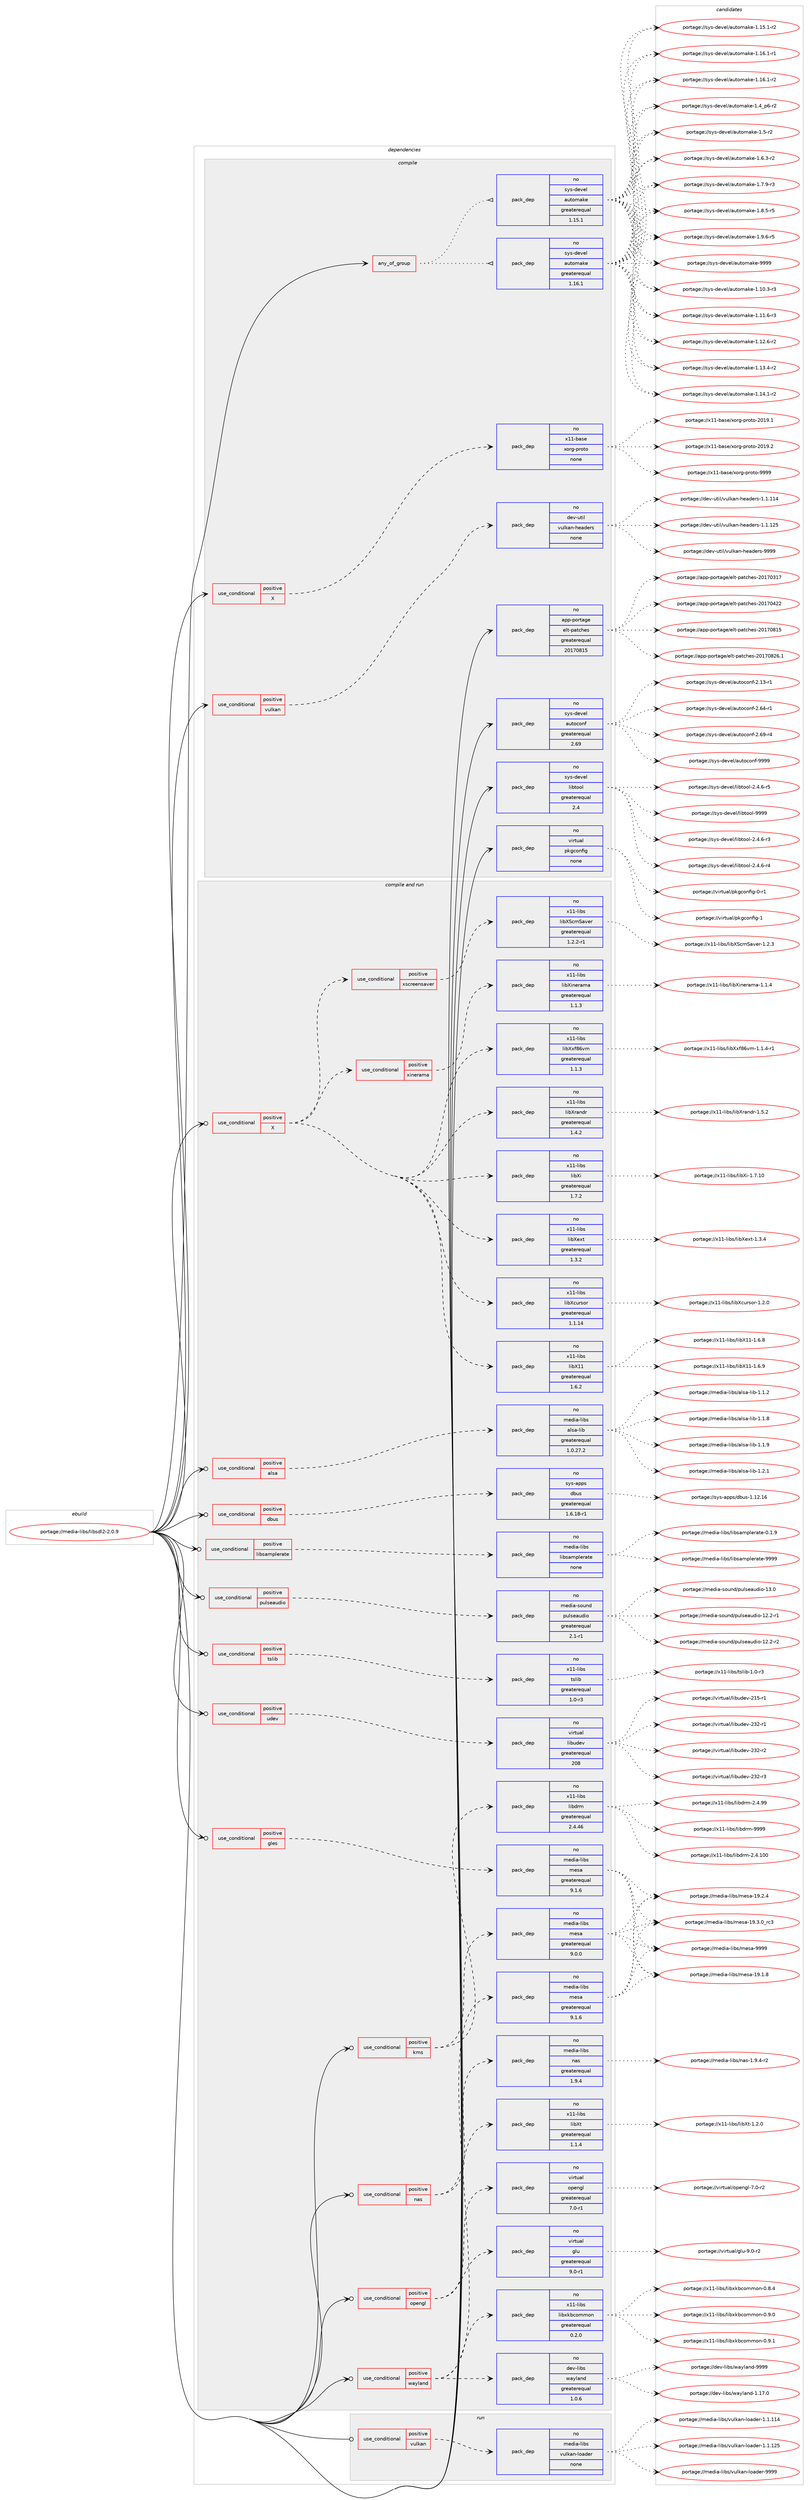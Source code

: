 digraph prolog {

# *************
# Graph options
# *************

newrank=true;
concentrate=true;
compound=true;
graph [rankdir=LR,fontname=Helvetica,fontsize=10,ranksep=1.5];#, ranksep=2.5, nodesep=0.2];
edge  [arrowhead=vee];
node  [fontname=Helvetica,fontsize=10];

# **********
# The ebuild
# **********

subgraph cluster_leftcol {
color=gray;
rank=same;
label=<<i>ebuild</i>>;
id [label="portage://media-libs/libsdl2-2.0.9", color=red, width=4, href="../media-libs/libsdl2-2.0.9.svg"];
}

# ****************
# The dependencies
# ****************

subgraph cluster_midcol {
color=gray;
label=<<i>dependencies</i>>;
subgraph cluster_compile {
fillcolor="#eeeeee";
style=filled;
label=<<i>compile</i>>;
subgraph any5125 {
dependency321985 [label=<<TABLE BORDER="0" CELLBORDER="1" CELLSPACING="0" CELLPADDING="4"><TR><TD CELLPADDING="10">any_of_group</TD></TR></TABLE>>, shape=none, color=red];subgraph pack236343 {
dependency321986 [label=<<TABLE BORDER="0" CELLBORDER="1" CELLSPACING="0" CELLPADDING="4" WIDTH="220"><TR><TD ROWSPAN="6" CELLPADDING="30">pack_dep</TD></TR><TR><TD WIDTH="110">no</TD></TR><TR><TD>sys-devel</TD></TR><TR><TD>automake</TD></TR><TR><TD>greaterequal</TD></TR><TR><TD>1.16.1</TD></TR></TABLE>>, shape=none, color=blue];
}
dependency321985:e -> dependency321986:w [weight=20,style="dotted",arrowhead="oinv"];
subgraph pack236344 {
dependency321987 [label=<<TABLE BORDER="0" CELLBORDER="1" CELLSPACING="0" CELLPADDING="4" WIDTH="220"><TR><TD ROWSPAN="6" CELLPADDING="30">pack_dep</TD></TR><TR><TD WIDTH="110">no</TD></TR><TR><TD>sys-devel</TD></TR><TR><TD>automake</TD></TR><TR><TD>greaterequal</TD></TR><TR><TD>1.15.1</TD></TR></TABLE>>, shape=none, color=blue];
}
dependency321985:e -> dependency321987:w [weight=20,style="dotted",arrowhead="oinv"];
}
id:e -> dependency321985:w [weight=20,style="solid",arrowhead="vee"];
subgraph cond80384 {
dependency321988 [label=<<TABLE BORDER="0" CELLBORDER="1" CELLSPACING="0" CELLPADDING="4"><TR><TD ROWSPAN="3" CELLPADDING="10">use_conditional</TD></TR><TR><TD>positive</TD></TR><TR><TD>X</TD></TR></TABLE>>, shape=none, color=red];
subgraph pack236345 {
dependency321989 [label=<<TABLE BORDER="0" CELLBORDER="1" CELLSPACING="0" CELLPADDING="4" WIDTH="220"><TR><TD ROWSPAN="6" CELLPADDING="30">pack_dep</TD></TR><TR><TD WIDTH="110">no</TD></TR><TR><TD>x11-base</TD></TR><TR><TD>xorg-proto</TD></TR><TR><TD>none</TD></TR><TR><TD></TD></TR></TABLE>>, shape=none, color=blue];
}
dependency321988:e -> dependency321989:w [weight=20,style="dashed",arrowhead="vee"];
}
id:e -> dependency321988:w [weight=20,style="solid",arrowhead="vee"];
subgraph cond80385 {
dependency321990 [label=<<TABLE BORDER="0" CELLBORDER="1" CELLSPACING="0" CELLPADDING="4"><TR><TD ROWSPAN="3" CELLPADDING="10">use_conditional</TD></TR><TR><TD>positive</TD></TR><TR><TD>vulkan</TD></TR></TABLE>>, shape=none, color=red];
subgraph pack236346 {
dependency321991 [label=<<TABLE BORDER="0" CELLBORDER="1" CELLSPACING="0" CELLPADDING="4" WIDTH="220"><TR><TD ROWSPAN="6" CELLPADDING="30">pack_dep</TD></TR><TR><TD WIDTH="110">no</TD></TR><TR><TD>dev-util</TD></TR><TR><TD>vulkan-headers</TD></TR><TR><TD>none</TD></TR><TR><TD></TD></TR></TABLE>>, shape=none, color=blue];
}
dependency321990:e -> dependency321991:w [weight=20,style="dashed",arrowhead="vee"];
}
id:e -> dependency321990:w [weight=20,style="solid",arrowhead="vee"];
subgraph pack236347 {
dependency321992 [label=<<TABLE BORDER="0" CELLBORDER="1" CELLSPACING="0" CELLPADDING="4" WIDTH="220"><TR><TD ROWSPAN="6" CELLPADDING="30">pack_dep</TD></TR><TR><TD WIDTH="110">no</TD></TR><TR><TD>app-portage</TD></TR><TR><TD>elt-patches</TD></TR><TR><TD>greaterequal</TD></TR><TR><TD>20170815</TD></TR></TABLE>>, shape=none, color=blue];
}
id:e -> dependency321992:w [weight=20,style="solid",arrowhead="vee"];
subgraph pack236348 {
dependency321993 [label=<<TABLE BORDER="0" CELLBORDER="1" CELLSPACING="0" CELLPADDING="4" WIDTH="220"><TR><TD ROWSPAN="6" CELLPADDING="30">pack_dep</TD></TR><TR><TD WIDTH="110">no</TD></TR><TR><TD>sys-devel</TD></TR><TR><TD>autoconf</TD></TR><TR><TD>greaterequal</TD></TR><TR><TD>2.69</TD></TR></TABLE>>, shape=none, color=blue];
}
id:e -> dependency321993:w [weight=20,style="solid",arrowhead="vee"];
subgraph pack236349 {
dependency321994 [label=<<TABLE BORDER="0" CELLBORDER="1" CELLSPACING="0" CELLPADDING="4" WIDTH="220"><TR><TD ROWSPAN="6" CELLPADDING="30">pack_dep</TD></TR><TR><TD WIDTH="110">no</TD></TR><TR><TD>sys-devel</TD></TR><TR><TD>libtool</TD></TR><TR><TD>greaterequal</TD></TR><TR><TD>2.4</TD></TR></TABLE>>, shape=none, color=blue];
}
id:e -> dependency321994:w [weight=20,style="solid",arrowhead="vee"];
subgraph pack236350 {
dependency321995 [label=<<TABLE BORDER="0" CELLBORDER="1" CELLSPACING="0" CELLPADDING="4" WIDTH="220"><TR><TD ROWSPAN="6" CELLPADDING="30">pack_dep</TD></TR><TR><TD WIDTH="110">no</TD></TR><TR><TD>virtual</TD></TR><TR><TD>pkgconfig</TD></TR><TR><TD>none</TD></TR><TR><TD></TD></TR></TABLE>>, shape=none, color=blue];
}
id:e -> dependency321995:w [weight=20,style="solid",arrowhead="vee"];
}
subgraph cluster_compileandrun {
fillcolor="#eeeeee";
style=filled;
label=<<i>compile and run</i>>;
subgraph cond80386 {
dependency321996 [label=<<TABLE BORDER="0" CELLBORDER="1" CELLSPACING="0" CELLPADDING="4"><TR><TD ROWSPAN="3" CELLPADDING="10">use_conditional</TD></TR><TR><TD>positive</TD></TR><TR><TD>X</TD></TR></TABLE>>, shape=none, color=red];
subgraph pack236351 {
dependency321997 [label=<<TABLE BORDER="0" CELLBORDER="1" CELLSPACING="0" CELLPADDING="4" WIDTH="220"><TR><TD ROWSPAN="6" CELLPADDING="30">pack_dep</TD></TR><TR><TD WIDTH="110">no</TD></TR><TR><TD>x11-libs</TD></TR><TR><TD>libX11</TD></TR><TR><TD>greaterequal</TD></TR><TR><TD>1.6.2</TD></TR></TABLE>>, shape=none, color=blue];
}
dependency321996:e -> dependency321997:w [weight=20,style="dashed",arrowhead="vee"];
subgraph pack236352 {
dependency321998 [label=<<TABLE BORDER="0" CELLBORDER="1" CELLSPACING="0" CELLPADDING="4" WIDTH="220"><TR><TD ROWSPAN="6" CELLPADDING="30">pack_dep</TD></TR><TR><TD WIDTH="110">no</TD></TR><TR><TD>x11-libs</TD></TR><TR><TD>libXcursor</TD></TR><TR><TD>greaterequal</TD></TR><TR><TD>1.1.14</TD></TR></TABLE>>, shape=none, color=blue];
}
dependency321996:e -> dependency321998:w [weight=20,style="dashed",arrowhead="vee"];
subgraph pack236353 {
dependency321999 [label=<<TABLE BORDER="0" CELLBORDER="1" CELLSPACING="0" CELLPADDING="4" WIDTH="220"><TR><TD ROWSPAN="6" CELLPADDING="30">pack_dep</TD></TR><TR><TD WIDTH="110">no</TD></TR><TR><TD>x11-libs</TD></TR><TR><TD>libXext</TD></TR><TR><TD>greaterequal</TD></TR><TR><TD>1.3.2</TD></TR></TABLE>>, shape=none, color=blue];
}
dependency321996:e -> dependency321999:w [weight=20,style="dashed",arrowhead="vee"];
subgraph pack236354 {
dependency322000 [label=<<TABLE BORDER="0" CELLBORDER="1" CELLSPACING="0" CELLPADDING="4" WIDTH="220"><TR><TD ROWSPAN="6" CELLPADDING="30">pack_dep</TD></TR><TR><TD WIDTH="110">no</TD></TR><TR><TD>x11-libs</TD></TR><TR><TD>libXi</TD></TR><TR><TD>greaterequal</TD></TR><TR><TD>1.7.2</TD></TR></TABLE>>, shape=none, color=blue];
}
dependency321996:e -> dependency322000:w [weight=20,style="dashed",arrowhead="vee"];
subgraph pack236355 {
dependency322001 [label=<<TABLE BORDER="0" CELLBORDER="1" CELLSPACING="0" CELLPADDING="4" WIDTH="220"><TR><TD ROWSPAN="6" CELLPADDING="30">pack_dep</TD></TR><TR><TD WIDTH="110">no</TD></TR><TR><TD>x11-libs</TD></TR><TR><TD>libXrandr</TD></TR><TR><TD>greaterequal</TD></TR><TR><TD>1.4.2</TD></TR></TABLE>>, shape=none, color=blue];
}
dependency321996:e -> dependency322001:w [weight=20,style="dashed",arrowhead="vee"];
subgraph pack236356 {
dependency322002 [label=<<TABLE BORDER="0" CELLBORDER="1" CELLSPACING="0" CELLPADDING="4" WIDTH="220"><TR><TD ROWSPAN="6" CELLPADDING="30">pack_dep</TD></TR><TR><TD WIDTH="110">no</TD></TR><TR><TD>x11-libs</TD></TR><TR><TD>libXxf86vm</TD></TR><TR><TD>greaterequal</TD></TR><TR><TD>1.1.3</TD></TR></TABLE>>, shape=none, color=blue];
}
dependency321996:e -> dependency322002:w [weight=20,style="dashed",arrowhead="vee"];
subgraph cond80387 {
dependency322003 [label=<<TABLE BORDER="0" CELLBORDER="1" CELLSPACING="0" CELLPADDING="4"><TR><TD ROWSPAN="3" CELLPADDING="10">use_conditional</TD></TR><TR><TD>positive</TD></TR><TR><TD>xinerama</TD></TR></TABLE>>, shape=none, color=red];
subgraph pack236357 {
dependency322004 [label=<<TABLE BORDER="0" CELLBORDER="1" CELLSPACING="0" CELLPADDING="4" WIDTH="220"><TR><TD ROWSPAN="6" CELLPADDING="30">pack_dep</TD></TR><TR><TD WIDTH="110">no</TD></TR><TR><TD>x11-libs</TD></TR><TR><TD>libXinerama</TD></TR><TR><TD>greaterequal</TD></TR><TR><TD>1.1.3</TD></TR></TABLE>>, shape=none, color=blue];
}
dependency322003:e -> dependency322004:w [weight=20,style="dashed",arrowhead="vee"];
}
dependency321996:e -> dependency322003:w [weight=20,style="dashed",arrowhead="vee"];
subgraph cond80388 {
dependency322005 [label=<<TABLE BORDER="0" CELLBORDER="1" CELLSPACING="0" CELLPADDING="4"><TR><TD ROWSPAN="3" CELLPADDING="10">use_conditional</TD></TR><TR><TD>positive</TD></TR><TR><TD>xscreensaver</TD></TR></TABLE>>, shape=none, color=red];
subgraph pack236358 {
dependency322006 [label=<<TABLE BORDER="0" CELLBORDER="1" CELLSPACING="0" CELLPADDING="4" WIDTH="220"><TR><TD ROWSPAN="6" CELLPADDING="30">pack_dep</TD></TR><TR><TD WIDTH="110">no</TD></TR><TR><TD>x11-libs</TD></TR><TR><TD>libXScrnSaver</TD></TR><TR><TD>greaterequal</TD></TR><TR><TD>1.2.2-r1</TD></TR></TABLE>>, shape=none, color=blue];
}
dependency322005:e -> dependency322006:w [weight=20,style="dashed",arrowhead="vee"];
}
dependency321996:e -> dependency322005:w [weight=20,style="dashed",arrowhead="vee"];
}
id:e -> dependency321996:w [weight=20,style="solid",arrowhead="odotvee"];
subgraph cond80389 {
dependency322007 [label=<<TABLE BORDER="0" CELLBORDER="1" CELLSPACING="0" CELLPADDING="4"><TR><TD ROWSPAN="3" CELLPADDING="10">use_conditional</TD></TR><TR><TD>positive</TD></TR><TR><TD>alsa</TD></TR></TABLE>>, shape=none, color=red];
subgraph pack236359 {
dependency322008 [label=<<TABLE BORDER="0" CELLBORDER="1" CELLSPACING="0" CELLPADDING="4" WIDTH="220"><TR><TD ROWSPAN="6" CELLPADDING="30">pack_dep</TD></TR><TR><TD WIDTH="110">no</TD></TR><TR><TD>media-libs</TD></TR><TR><TD>alsa-lib</TD></TR><TR><TD>greaterequal</TD></TR><TR><TD>1.0.27.2</TD></TR></TABLE>>, shape=none, color=blue];
}
dependency322007:e -> dependency322008:w [weight=20,style="dashed",arrowhead="vee"];
}
id:e -> dependency322007:w [weight=20,style="solid",arrowhead="odotvee"];
subgraph cond80390 {
dependency322009 [label=<<TABLE BORDER="0" CELLBORDER="1" CELLSPACING="0" CELLPADDING="4"><TR><TD ROWSPAN="3" CELLPADDING="10">use_conditional</TD></TR><TR><TD>positive</TD></TR><TR><TD>dbus</TD></TR></TABLE>>, shape=none, color=red];
subgraph pack236360 {
dependency322010 [label=<<TABLE BORDER="0" CELLBORDER="1" CELLSPACING="0" CELLPADDING="4" WIDTH="220"><TR><TD ROWSPAN="6" CELLPADDING="30">pack_dep</TD></TR><TR><TD WIDTH="110">no</TD></TR><TR><TD>sys-apps</TD></TR><TR><TD>dbus</TD></TR><TR><TD>greaterequal</TD></TR><TR><TD>1.6.18-r1</TD></TR></TABLE>>, shape=none, color=blue];
}
dependency322009:e -> dependency322010:w [weight=20,style="dashed",arrowhead="vee"];
}
id:e -> dependency322009:w [weight=20,style="solid",arrowhead="odotvee"];
subgraph cond80391 {
dependency322011 [label=<<TABLE BORDER="0" CELLBORDER="1" CELLSPACING="0" CELLPADDING="4"><TR><TD ROWSPAN="3" CELLPADDING="10">use_conditional</TD></TR><TR><TD>positive</TD></TR><TR><TD>gles</TD></TR></TABLE>>, shape=none, color=red];
subgraph pack236361 {
dependency322012 [label=<<TABLE BORDER="0" CELLBORDER="1" CELLSPACING="0" CELLPADDING="4" WIDTH="220"><TR><TD ROWSPAN="6" CELLPADDING="30">pack_dep</TD></TR><TR><TD WIDTH="110">no</TD></TR><TR><TD>media-libs</TD></TR><TR><TD>mesa</TD></TR><TR><TD>greaterequal</TD></TR><TR><TD>9.1.6</TD></TR></TABLE>>, shape=none, color=blue];
}
dependency322011:e -> dependency322012:w [weight=20,style="dashed",arrowhead="vee"];
}
id:e -> dependency322011:w [weight=20,style="solid",arrowhead="odotvee"];
subgraph cond80392 {
dependency322013 [label=<<TABLE BORDER="0" CELLBORDER="1" CELLSPACING="0" CELLPADDING="4"><TR><TD ROWSPAN="3" CELLPADDING="10">use_conditional</TD></TR><TR><TD>positive</TD></TR><TR><TD>kms</TD></TR></TABLE>>, shape=none, color=red];
subgraph pack236362 {
dependency322014 [label=<<TABLE BORDER="0" CELLBORDER="1" CELLSPACING="0" CELLPADDING="4" WIDTH="220"><TR><TD ROWSPAN="6" CELLPADDING="30">pack_dep</TD></TR><TR><TD WIDTH="110">no</TD></TR><TR><TD>x11-libs</TD></TR><TR><TD>libdrm</TD></TR><TR><TD>greaterequal</TD></TR><TR><TD>2.4.46</TD></TR></TABLE>>, shape=none, color=blue];
}
dependency322013:e -> dependency322014:w [weight=20,style="dashed",arrowhead="vee"];
subgraph pack236363 {
dependency322015 [label=<<TABLE BORDER="0" CELLBORDER="1" CELLSPACING="0" CELLPADDING="4" WIDTH="220"><TR><TD ROWSPAN="6" CELLPADDING="30">pack_dep</TD></TR><TR><TD WIDTH="110">no</TD></TR><TR><TD>media-libs</TD></TR><TR><TD>mesa</TD></TR><TR><TD>greaterequal</TD></TR><TR><TD>9.0.0</TD></TR></TABLE>>, shape=none, color=blue];
}
dependency322013:e -> dependency322015:w [weight=20,style="dashed",arrowhead="vee"];
}
id:e -> dependency322013:w [weight=20,style="solid",arrowhead="odotvee"];
subgraph cond80393 {
dependency322016 [label=<<TABLE BORDER="0" CELLBORDER="1" CELLSPACING="0" CELLPADDING="4"><TR><TD ROWSPAN="3" CELLPADDING="10">use_conditional</TD></TR><TR><TD>positive</TD></TR><TR><TD>libsamplerate</TD></TR></TABLE>>, shape=none, color=red];
subgraph pack236364 {
dependency322017 [label=<<TABLE BORDER="0" CELLBORDER="1" CELLSPACING="0" CELLPADDING="4" WIDTH="220"><TR><TD ROWSPAN="6" CELLPADDING="30">pack_dep</TD></TR><TR><TD WIDTH="110">no</TD></TR><TR><TD>media-libs</TD></TR><TR><TD>libsamplerate</TD></TR><TR><TD>none</TD></TR><TR><TD></TD></TR></TABLE>>, shape=none, color=blue];
}
dependency322016:e -> dependency322017:w [weight=20,style="dashed",arrowhead="vee"];
}
id:e -> dependency322016:w [weight=20,style="solid",arrowhead="odotvee"];
subgraph cond80394 {
dependency322018 [label=<<TABLE BORDER="0" CELLBORDER="1" CELLSPACING="0" CELLPADDING="4"><TR><TD ROWSPAN="3" CELLPADDING="10">use_conditional</TD></TR><TR><TD>positive</TD></TR><TR><TD>nas</TD></TR></TABLE>>, shape=none, color=red];
subgraph pack236365 {
dependency322019 [label=<<TABLE BORDER="0" CELLBORDER="1" CELLSPACING="0" CELLPADDING="4" WIDTH="220"><TR><TD ROWSPAN="6" CELLPADDING="30">pack_dep</TD></TR><TR><TD WIDTH="110">no</TD></TR><TR><TD>media-libs</TD></TR><TR><TD>nas</TD></TR><TR><TD>greaterequal</TD></TR><TR><TD>1.9.4</TD></TR></TABLE>>, shape=none, color=blue];
}
dependency322018:e -> dependency322019:w [weight=20,style="dashed",arrowhead="vee"];
subgraph pack236366 {
dependency322020 [label=<<TABLE BORDER="0" CELLBORDER="1" CELLSPACING="0" CELLPADDING="4" WIDTH="220"><TR><TD ROWSPAN="6" CELLPADDING="30">pack_dep</TD></TR><TR><TD WIDTH="110">no</TD></TR><TR><TD>x11-libs</TD></TR><TR><TD>libXt</TD></TR><TR><TD>greaterequal</TD></TR><TR><TD>1.1.4</TD></TR></TABLE>>, shape=none, color=blue];
}
dependency322018:e -> dependency322020:w [weight=20,style="dashed",arrowhead="vee"];
}
id:e -> dependency322018:w [weight=20,style="solid",arrowhead="odotvee"];
subgraph cond80395 {
dependency322021 [label=<<TABLE BORDER="0" CELLBORDER="1" CELLSPACING="0" CELLPADDING="4"><TR><TD ROWSPAN="3" CELLPADDING="10">use_conditional</TD></TR><TR><TD>positive</TD></TR><TR><TD>opengl</TD></TR></TABLE>>, shape=none, color=red];
subgraph pack236367 {
dependency322022 [label=<<TABLE BORDER="0" CELLBORDER="1" CELLSPACING="0" CELLPADDING="4" WIDTH="220"><TR><TD ROWSPAN="6" CELLPADDING="30">pack_dep</TD></TR><TR><TD WIDTH="110">no</TD></TR><TR><TD>virtual</TD></TR><TR><TD>opengl</TD></TR><TR><TD>greaterequal</TD></TR><TR><TD>7.0-r1</TD></TR></TABLE>>, shape=none, color=blue];
}
dependency322021:e -> dependency322022:w [weight=20,style="dashed",arrowhead="vee"];
subgraph pack236368 {
dependency322023 [label=<<TABLE BORDER="0" CELLBORDER="1" CELLSPACING="0" CELLPADDING="4" WIDTH="220"><TR><TD ROWSPAN="6" CELLPADDING="30">pack_dep</TD></TR><TR><TD WIDTH="110">no</TD></TR><TR><TD>virtual</TD></TR><TR><TD>glu</TD></TR><TR><TD>greaterequal</TD></TR><TR><TD>9.0-r1</TD></TR></TABLE>>, shape=none, color=blue];
}
dependency322021:e -> dependency322023:w [weight=20,style="dashed",arrowhead="vee"];
}
id:e -> dependency322021:w [weight=20,style="solid",arrowhead="odotvee"];
subgraph cond80396 {
dependency322024 [label=<<TABLE BORDER="0" CELLBORDER="1" CELLSPACING="0" CELLPADDING="4"><TR><TD ROWSPAN="3" CELLPADDING="10">use_conditional</TD></TR><TR><TD>positive</TD></TR><TR><TD>pulseaudio</TD></TR></TABLE>>, shape=none, color=red];
subgraph pack236369 {
dependency322025 [label=<<TABLE BORDER="0" CELLBORDER="1" CELLSPACING="0" CELLPADDING="4" WIDTH="220"><TR><TD ROWSPAN="6" CELLPADDING="30">pack_dep</TD></TR><TR><TD WIDTH="110">no</TD></TR><TR><TD>media-sound</TD></TR><TR><TD>pulseaudio</TD></TR><TR><TD>greaterequal</TD></TR><TR><TD>2.1-r1</TD></TR></TABLE>>, shape=none, color=blue];
}
dependency322024:e -> dependency322025:w [weight=20,style="dashed",arrowhead="vee"];
}
id:e -> dependency322024:w [weight=20,style="solid",arrowhead="odotvee"];
subgraph cond80397 {
dependency322026 [label=<<TABLE BORDER="0" CELLBORDER="1" CELLSPACING="0" CELLPADDING="4"><TR><TD ROWSPAN="3" CELLPADDING="10">use_conditional</TD></TR><TR><TD>positive</TD></TR><TR><TD>tslib</TD></TR></TABLE>>, shape=none, color=red];
subgraph pack236370 {
dependency322027 [label=<<TABLE BORDER="0" CELLBORDER="1" CELLSPACING="0" CELLPADDING="4" WIDTH="220"><TR><TD ROWSPAN="6" CELLPADDING="30">pack_dep</TD></TR><TR><TD WIDTH="110">no</TD></TR><TR><TD>x11-libs</TD></TR><TR><TD>tslib</TD></TR><TR><TD>greaterequal</TD></TR><TR><TD>1.0-r3</TD></TR></TABLE>>, shape=none, color=blue];
}
dependency322026:e -> dependency322027:w [weight=20,style="dashed",arrowhead="vee"];
}
id:e -> dependency322026:w [weight=20,style="solid",arrowhead="odotvee"];
subgraph cond80398 {
dependency322028 [label=<<TABLE BORDER="0" CELLBORDER="1" CELLSPACING="0" CELLPADDING="4"><TR><TD ROWSPAN="3" CELLPADDING="10">use_conditional</TD></TR><TR><TD>positive</TD></TR><TR><TD>udev</TD></TR></TABLE>>, shape=none, color=red];
subgraph pack236371 {
dependency322029 [label=<<TABLE BORDER="0" CELLBORDER="1" CELLSPACING="0" CELLPADDING="4" WIDTH="220"><TR><TD ROWSPAN="6" CELLPADDING="30">pack_dep</TD></TR><TR><TD WIDTH="110">no</TD></TR><TR><TD>virtual</TD></TR><TR><TD>libudev</TD></TR><TR><TD>greaterequal</TD></TR><TR><TD>208</TD></TR></TABLE>>, shape=none, color=blue];
}
dependency322028:e -> dependency322029:w [weight=20,style="dashed",arrowhead="vee"];
}
id:e -> dependency322028:w [weight=20,style="solid",arrowhead="odotvee"];
subgraph cond80399 {
dependency322030 [label=<<TABLE BORDER="0" CELLBORDER="1" CELLSPACING="0" CELLPADDING="4"><TR><TD ROWSPAN="3" CELLPADDING="10">use_conditional</TD></TR><TR><TD>positive</TD></TR><TR><TD>wayland</TD></TR></TABLE>>, shape=none, color=red];
subgraph pack236372 {
dependency322031 [label=<<TABLE BORDER="0" CELLBORDER="1" CELLSPACING="0" CELLPADDING="4" WIDTH="220"><TR><TD ROWSPAN="6" CELLPADDING="30">pack_dep</TD></TR><TR><TD WIDTH="110">no</TD></TR><TR><TD>dev-libs</TD></TR><TR><TD>wayland</TD></TR><TR><TD>greaterequal</TD></TR><TR><TD>1.0.6</TD></TR></TABLE>>, shape=none, color=blue];
}
dependency322030:e -> dependency322031:w [weight=20,style="dashed",arrowhead="vee"];
subgraph pack236373 {
dependency322032 [label=<<TABLE BORDER="0" CELLBORDER="1" CELLSPACING="0" CELLPADDING="4" WIDTH="220"><TR><TD ROWSPAN="6" CELLPADDING="30">pack_dep</TD></TR><TR><TD WIDTH="110">no</TD></TR><TR><TD>media-libs</TD></TR><TR><TD>mesa</TD></TR><TR><TD>greaterequal</TD></TR><TR><TD>9.1.6</TD></TR></TABLE>>, shape=none, color=blue];
}
dependency322030:e -> dependency322032:w [weight=20,style="dashed",arrowhead="vee"];
subgraph pack236374 {
dependency322033 [label=<<TABLE BORDER="0" CELLBORDER="1" CELLSPACING="0" CELLPADDING="4" WIDTH="220"><TR><TD ROWSPAN="6" CELLPADDING="30">pack_dep</TD></TR><TR><TD WIDTH="110">no</TD></TR><TR><TD>x11-libs</TD></TR><TR><TD>libxkbcommon</TD></TR><TR><TD>greaterequal</TD></TR><TR><TD>0.2.0</TD></TR></TABLE>>, shape=none, color=blue];
}
dependency322030:e -> dependency322033:w [weight=20,style="dashed",arrowhead="vee"];
}
id:e -> dependency322030:w [weight=20,style="solid",arrowhead="odotvee"];
}
subgraph cluster_run {
fillcolor="#eeeeee";
style=filled;
label=<<i>run</i>>;
subgraph cond80400 {
dependency322034 [label=<<TABLE BORDER="0" CELLBORDER="1" CELLSPACING="0" CELLPADDING="4"><TR><TD ROWSPAN="3" CELLPADDING="10">use_conditional</TD></TR><TR><TD>positive</TD></TR><TR><TD>vulkan</TD></TR></TABLE>>, shape=none, color=red];
subgraph pack236375 {
dependency322035 [label=<<TABLE BORDER="0" CELLBORDER="1" CELLSPACING="0" CELLPADDING="4" WIDTH="220"><TR><TD ROWSPAN="6" CELLPADDING="30">pack_dep</TD></TR><TR><TD WIDTH="110">no</TD></TR><TR><TD>media-libs</TD></TR><TR><TD>vulkan-loader</TD></TR><TR><TD>none</TD></TR><TR><TD></TD></TR></TABLE>>, shape=none, color=blue];
}
dependency322034:e -> dependency322035:w [weight=20,style="dashed",arrowhead="vee"];
}
id:e -> dependency322034:w [weight=20,style="solid",arrowhead="odot"];
}
}

# **************
# The candidates
# **************

subgraph cluster_choices {
rank=same;
color=gray;
label=<<i>candidates</i>>;

subgraph choice236343 {
color=black;
nodesep=1;
choiceportage11512111545100101118101108479711711611110997107101454946494846514511451 [label="portage://sys-devel/automake-1.10.3-r3", color=red, width=4,href="../sys-devel/automake-1.10.3-r3.svg"];
choiceportage11512111545100101118101108479711711611110997107101454946494946544511451 [label="portage://sys-devel/automake-1.11.6-r3", color=red, width=4,href="../sys-devel/automake-1.11.6-r3.svg"];
choiceportage11512111545100101118101108479711711611110997107101454946495046544511450 [label="portage://sys-devel/automake-1.12.6-r2", color=red, width=4,href="../sys-devel/automake-1.12.6-r2.svg"];
choiceportage11512111545100101118101108479711711611110997107101454946495146524511450 [label="portage://sys-devel/automake-1.13.4-r2", color=red, width=4,href="../sys-devel/automake-1.13.4-r2.svg"];
choiceportage11512111545100101118101108479711711611110997107101454946495246494511450 [label="portage://sys-devel/automake-1.14.1-r2", color=red, width=4,href="../sys-devel/automake-1.14.1-r2.svg"];
choiceportage11512111545100101118101108479711711611110997107101454946495346494511450 [label="portage://sys-devel/automake-1.15.1-r2", color=red, width=4,href="../sys-devel/automake-1.15.1-r2.svg"];
choiceportage11512111545100101118101108479711711611110997107101454946495446494511449 [label="portage://sys-devel/automake-1.16.1-r1", color=red, width=4,href="../sys-devel/automake-1.16.1-r1.svg"];
choiceportage11512111545100101118101108479711711611110997107101454946495446494511450 [label="portage://sys-devel/automake-1.16.1-r2", color=red, width=4,href="../sys-devel/automake-1.16.1-r2.svg"];
choiceportage115121115451001011181011084797117116111109971071014549465295112544511450 [label="portage://sys-devel/automake-1.4_p6-r2", color=red, width=4,href="../sys-devel/automake-1.4_p6-r2.svg"];
choiceportage11512111545100101118101108479711711611110997107101454946534511450 [label="portage://sys-devel/automake-1.5-r2", color=red, width=4,href="../sys-devel/automake-1.5-r2.svg"];
choiceportage115121115451001011181011084797117116111109971071014549465446514511450 [label="portage://sys-devel/automake-1.6.3-r2", color=red, width=4,href="../sys-devel/automake-1.6.3-r2.svg"];
choiceportage115121115451001011181011084797117116111109971071014549465546574511451 [label="portage://sys-devel/automake-1.7.9-r3", color=red, width=4,href="../sys-devel/automake-1.7.9-r3.svg"];
choiceportage115121115451001011181011084797117116111109971071014549465646534511453 [label="portage://sys-devel/automake-1.8.5-r5", color=red, width=4,href="../sys-devel/automake-1.8.5-r5.svg"];
choiceportage115121115451001011181011084797117116111109971071014549465746544511453 [label="portage://sys-devel/automake-1.9.6-r5", color=red, width=4,href="../sys-devel/automake-1.9.6-r5.svg"];
choiceportage115121115451001011181011084797117116111109971071014557575757 [label="portage://sys-devel/automake-9999", color=red, width=4,href="../sys-devel/automake-9999.svg"];
dependency321986:e -> choiceportage11512111545100101118101108479711711611110997107101454946494846514511451:w [style=dotted,weight="100"];
dependency321986:e -> choiceportage11512111545100101118101108479711711611110997107101454946494946544511451:w [style=dotted,weight="100"];
dependency321986:e -> choiceportage11512111545100101118101108479711711611110997107101454946495046544511450:w [style=dotted,weight="100"];
dependency321986:e -> choiceportage11512111545100101118101108479711711611110997107101454946495146524511450:w [style=dotted,weight="100"];
dependency321986:e -> choiceportage11512111545100101118101108479711711611110997107101454946495246494511450:w [style=dotted,weight="100"];
dependency321986:e -> choiceportage11512111545100101118101108479711711611110997107101454946495346494511450:w [style=dotted,weight="100"];
dependency321986:e -> choiceportage11512111545100101118101108479711711611110997107101454946495446494511449:w [style=dotted,weight="100"];
dependency321986:e -> choiceportage11512111545100101118101108479711711611110997107101454946495446494511450:w [style=dotted,weight="100"];
dependency321986:e -> choiceportage115121115451001011181011084797117116111109971071014549465295112544511450:w [style=dotted,weight="100"];
dependency321986:e -> choiceportage11512111545100101118101108479711711611110997107101454946534511450:w [style=dotted,weight="100"];
dependency321986:e -> choiceportage115121115451001011181011084797117116111109971071014549465446514511450:w [style=dotted,weight="100"];
dependency321986:e -> choiceportage115121115451001011181011084797117116111109971071014549465546574511451:w [style=dotted,weight="100"];
dependency321986:e -> choiceportage115121115451001011181011084797117116111109971071014549465646534511453:w [style=dotted,weight="100"];
dependency321986:e -> choiceportage115121115451001011181011084797117116111109971071014549465746544511453:w [style=dotted,weight="100"];
dependency321986:e -> choiceportage115121115451001011181011084797117116111109971071014557575757:w [style=dotted,weight="100"];
}
subgraph choice236344 {
color=black;
nodesep=1;
choiceportage11512111545100101118101108479711711611110997107101454946494846514511451 [label="portage://sys-devel/automake-1.10.3-r3", color=red, width=4,href="../sys-devel/automake-1.10.3-r3.svg"];
choiceportage11512111545100101118101108479711711611110997107101454946494946544511451 [label="portage://sys-devel/automake-1.11.6-r3", color=red, width=4,href="../sys-devel/automake-1.11.6-r3.svg"];
choiceportage11512111545100101118101108479711711611110997107101454946495046544511450 [label="portage://sys-devel/automake-1.12.6-r2", color=red, width=4,href="../sys-devel/automake-1.12.6-r2.svg"];
choiceportage11512111545100101118101108479711711611110997107101454946495146524511450 [label="portage://sys-devel/automake-1.13.4-r2", color=red, width=4,href="../sys-devel/automake-1.13.4-r2.svg"];
choiceportage11512111545100101118101108479711711611110997107101454946495246494511450 [label="portage://sys-devel/automake-1.14.1-r2", color=red, width=4,href="../sys-devel/automake-1.14.1-r2.svg"];
choiceportage11512111545100101118101108479711711611110997107101454946495346494511450 [label="portage://sys-devel/automake-1.15.1-r2", color=red, width=4,href="../sys-devel/automake-1.15.1-r2.svg"];
choiceportage11512111545100101118101108479711711611110997107101454946495446494511449 [label="portage://sys-devel/automake-1.16.1-r1", color=red, width=4,href="../sys-devel/automake-1.16.1-r1.svg"];
choiceportage11512111545100101118101108479711711611110997107101454946495446494511450 [label="portage://sys-devel/automake-1.16.1-r2", color=red, width=4,href="../sys-devel/automake-1.16.1-r2.svg"];
choiceportage115121115451001011181011084797117116111109971071014549465295112544511450 [label="portage://sys-devel/automake-1.4_p6-r2", color=red, width=4,href="../sys-devel/automake-1.4_p6-r2.svg"];
choiceportage11512111545100101118101108479711711611110997107101454946534511450 [label="portage://sys-devel/automake-1.5-r2", color=red, width=4,href="../sys-devel/automake-1.5-r2.svg"];
choiceportage115121115451001011181011084797117116111109971071014549465446514511450 [label="portage://sys-devel/automake-1.6.3-r2", color=red, width=4,href="../sys-devel/automake-1.6.3-r2.svg"];
choiceportage115121115451001011181011084797117116111109971071014549465546574511451 [label="portage://sys-devel/automake-1.7.9-r3", color=red, width=4,href="../sys-devel/automake-1.7.9-r3.svg"];
choiceportage115121115451001011181011084797117116111109971071014549465646534511453 [label="portage://sys-devel/automake-1.8.5-r5", color=red, width=4,href="../sys-devel/automake-1.8.5-r5.svg"];
choiceportage115121115451001011181011084797117116111109971071014549465746544511453 [label="portage://sys-devel/automake-1.9.6-r5", color=red, width=4,href="../sys-devel/automake-1.9.6-r5.svg"];
choiceportage115121115451001011181011084797117116111109971071014557575757 [label="portage://sys-devel/automake-9999", color=red, width=4,href="../sys-devel/automake-9999.svg"];
dependency321987:e -> choiceportage11512111545100101118101108479711711611110997107101454946494846514511451:w [style=dotted,weight="100"];
dependency321987:e -> choiceportage11512111545100101118101108479711711611110997107101454946494946544511451:w [style=dotted,weight="100"];
dependency321987:e -> choiceportage11512111545100101118101108479711711611110997107101454946495046544511450:w [style=dotted,weight="100"];
dependency321987:e -> choiceportage11512111545100101118101108479711711611110997107101454946495146524511450:w [style=dotted,weight="100"];
dependency321987:e -> choiceportage11512111545100101118101108479711711611110997107101454946495246494511450:w [style=dotted,weight="100"];
dependency321987:e -> choiceportage11512111545100101118101108479711711611110997107101454946495346494511450:w [style=dotted,weight="100"];
dependency321987:e -> choiceportage11512111545100101118101108479711711611110997107101454946495446494511449:w [style=dotted,weight="100"];
dependency321987:e -> choiceportage11512111545100101118101108479711711611110997107101454946495446494511450:w [style=dotted,weight="100"];
dependency321987:e -> choiceportage115121115451001011181011084797117116111109971071014549465295112544511450:w [style=dotted,weight="100"];
dependency321987:e -> choiceportage11512111545100101118101108479711711611110997107101454946534511450:w [style=dotted,weight="100"];
dependency321987:e -> choiceportage115121115451001011181011084797117116111109971071014549465446514511450:w [style=dotted,weight="100"];
dependency321987:e -> choiceportage115121115451001011181011084797117116111109971071014549465546574511451:w [style=dotted,weight="100"];
dependency321987:e -> choiceportage115121115451001011181011084797117116111109971071014549465646534511453:w [style=dotted,weight="100"];
dependency321987:e -> choiceportage115121115451001011181011084797117116111109971071014549465746544511453:w [style=dotted,weight="100"];
dependency321987:e -> choiceportage115121115451001011181011084797117116111109971071014557575757:w [style=dotted,weight="100"];
}
subgraph choice236345 {
color=black;
nodesep=1;
choiceportage1204949459897115101471201111141034511211411111611145504849574649 [label="portage://x11-base/xorg-proto-2019.1", color=red, width=4,href="../x11-base/xorg-proto-2019.1.svg"];
choiceportage1204949459897115101471201111141034511211411111611145504849574650 [label="portage://x11-base/xorg-proto-2019.2", color=red, width=4,href="../x11-base/xorg-proto-2019.2.svg"];
choiceportage120494945989711510147120111114103451121141111161114557575757 [label="portage://x11-base/xorg-proto-9999", color=red, width=4,href="../x11-base/xorg-proto-9999.svg"];
dependency321989:e -> choiceportage1204949459897115101471201111141034511211411111611145504849574649:w [style=dotted,weight="100"];
dependency321989:e -> choiceportage1204949459897115101471201111141034511211411111611145504849574650:w [style=dotted,weight="100"];
dependency321989:e -> choiceportage120494945989711510147120111114103451121141111161114557575757:w [style=dotted,weight="100"];
}
subgraph choice236346 {
color=black;
nodesep=1;
choiceportage10010111845117116105108471181171081079711045104101971001011141154549464946494952 [label="portage://dev-util/vulkan-headers-1.1.114", color=red, width=4,href="../dev-util/vulkan-headers-1.1.114.svg"];
choiceportage10010111845117116105108471181171081079711045104101971001011141154549464946495053 [label="portage://dev-util/vulkan-headers-1.1.125", color=red, width=4,href="../dev-util/vulkan-headers-1.1.125.svg"];
choiceportage10010111845117116105108471181171081079711045104101971001011141154557575757 [label="portage://dev-util/vulkan-headers-9999", color=red, width=4,href="../dev-util/vulkan-headers-9999.svg"];
dependency321991:e -> choiceportage10010111845117116105108471181171081079711045104101971001011141154549464946494952:w [style=dotted,weight="100"];
dependency321991:e -> choiceportage10010111845117116105108471181171081079711045104101971001011141154549464946495053:w [style=dotted,weight="100"];
dependency321991:e -> choiceportage10010111845117116105108471181171081079711045104101971001011141154557575757:w [style=dotted,weight="100"];
}
subgraph choice236347 {
color=black;
nodesep=1;
choiceportage97112112451121111141169710310147101108116451129711699104101115455048495548514955 [label="portage://app-portage/elt-patches-20170317", color=red, width=4,href="../app-portage/elt-patches-20170317.svg"];
choiceportage97112112451121111141169710310147101108116451129711699104101115455048495548525050 [label="portage://app-portage/elt-patches-20170422", color=red, width=4,href="../app-portage/elt-patches-20170422.svg"];
choiceportage97112112451121111141169710310147101108116451129711699104101115455048495548564953 [label="portage://app-portage/elt-patches-20170815", color=red, width=4,href="../app-portage/elt-patches-20170815.svg"];
choiceportage971121124511211111411697103101471011081164511297116991041011154550484955485650544649 [label="portage://app-portage/elt-patches-20170826.1", color=red, width=4,href="../app-portage/elt-patches-20170826.1.svg"];
dependency321992:e -> choiceportage97112112451121111141169710310147101108116451129711699104101115455048495548514955:w [style=dotted,weight="100"];
dependency321992:e -> choiceportage97112112451121111141169710310147101108116451129711699104101115455048495548525050:w [style=dotted,weight="100"];
dependency321992:e -> choiceportage97112112451121111141169710310147101108116451129711699104101115455048495548564953:w [style=dotted,weight="100"];
dependency321992:e -> choiceportage971121124511211111411697103101471011081164511297116991041011154550484955485650544649:w [style=dotted,weight="100"];
}
subgraph choice236348 {
color=black;
nodesep=1;
choiceportage1151211154510010111810110847971171161119911111010245504649514511449 [label="portage://sys-devel/autoconf-2.13-r1", color=red, width=4,href="../sys-devel/autoconf-2.13-r1.svg"];
choiceportage1151211154510010111810110847971171161119911111010245504654524511449 [label="portage://sys-devel/autoconf-2.64-r1", color=red, width=4,href="../sys-devel/autoconf-2.64-r1.svg"];
choiceportage1151211154510010111810110847971171161119911111010245504654574511452 [label="portage://sys-devel/autoconf-2.69-r4", color=red, width=4,href="../sys-devel/autoconf-2.69-r4.svg"];
choiceportage115121115451001011181011084797117116111991111101024557575757 [label="portage://sys-devel/autoconf-9999", color=red, width=4,href="../sys-devel/autoconf-9999.svg"];
dependency321993:e -> choiceportage1151211154510010111810110847971171161119911111010245504649514511449:w [style=dotted,weight="100"];
dependency321993:e -> choiceportage1151211154510010111810110847971171161119911111010245504654524511449:w [style=dotted,weight="100"];
dependency321993:e -> choiceportage1151211154510010111810110847971171161119911111010245504654574511452:w [style=dotted,weight="100"];
dependency321993:e -> choiceportage115121115451001011181011084797117116111991111101024557575757:w [style=dotted,weight="100"];
}
subgraph choice236349 {
color=black;
nodesep=1;
choiceportage1151211154510010111810110847108105981161111111084550465246544511451 [label="portage://sys-devel/libtool-2.4.6-r3", color=red, width=4,href="../sys-devel/libtool-2.4.6-r3.svg"];
choiceportage1151211154510010111810110847108105981161111111084550465246544511452 [label="portage://sys-devel/libtool-2.4.6-r4", color=red, width=4,href="../sys-devel/libtool-2.4.6-r4.svg"];
choiceportage1151211154510010111810110847108105981161111111084550465246544511453 [label="portage://sys-devel/libtool-2.4.6-r5", color=red, width=4,href="../sys-devel/libtool-2.4.6-r5.svg"];
choiceportage1151211154510010111810110847108105981161111111084557575757 [label="portage://sys-devel/libtool-9999", color=red, width=4,href="../sys-devel/libtool-9999.svg"];
dependency321994:e -> choiceportage1151211154510010111810110847108105981161111111084550465246544511451:w [style=dotted,weight="100"];
dependency321994:e -> choiceportage1151211154510010111810110847108105981161111111084550465246544511452:w [style=dotted,weight="100"];
dependency321994:e -> choiceportage1151211154510010111810110847108105981161111111084550465246544511453:w [style=dotted,weight="100"];
dependency321994:e -> choiceportage1151211154510010111810110847108105981161111111084557575757:w [style=dotted,weight="100"];
}
subgraph choice236350 {
color=black;
nodesep=1;
choiceportage11810511411611797108471121071039911111010210510345484511449 [label="portage://virtual/pkgconfig-0-r1", color=red, width=4,href="../virtual/pkgconfig-0-r1.svg"];
choiceportage1181051141161179710847112107103991111101021051034549 [label="portage://virtual/pkgconfig-1", color=red, width=4,href="../virtual/pkgconfig-1.svg"];
dependency321995:e -> choiceportage11810511411611797108471121071039911111010210510345484511449:w [style=dotted,weight="100"];
dependency321995:e -> choiceportage1181051141161179710847112107103991111101021051034549:w [style=dotted,weight="100"];
}
subgraph choice236351 {
color=black;
nodesep=1;
choiceportage120494945108105981154710810598884949454946544656 [label="portage://x11-libs/libX11-1.6.8", color=red, width=4,href="../x11-libs/libX11-1.6.8.svg"];
choiceportage120494945108105981154710810598884949454946544657 [label="portage://x11-libs/libX11-1.6.9", color=red, width=4,href="../x11-libs/libX11-1.6.9.svg"];
dependency321997:e -> choiceportage120494945108105981154710810598884949454946544656:w [style=dotted,weight="100"];
dependency321997:e -> choiceportage120494945108105981154710810598884949454946544657:w [style=dotted,weight="100"];
}
subgraph choice236352 {
color=black;
nodesep=1;
choiceportage1204949451081059811547108105988899117114115111114454946504648 [label="portage://x11-libs/libXcursor-1.2.0", color=red, width=4,href="../x11-libs/libXcursor-1.2.0.svg"];
dependency321998:e -> choiceportage1204949451081059811547108105988899117114115111114454946504648:w [style=dotted,weight="100"];
}
subgraph choice236353 {
color=black;
nodesep=1;
choiceportage12049494510810598115471081059888101120116454946514652 [label="portage://x11-libs/libXext-1.3.4", color=red, width=4,href="../x11-libs/libXext-1.3.4.svg"];
dependency321999:e -> choiceportage12049494510810598115471081059888101120116454946514652:w [style=dotted,weight="100"];
}
subgraph choice236354 {
color=black;
nodesep=1;
choiceportage1204949451081059811547108105988810545494655464948 [label="portage://x11-libs/libXi-1.7.10", color=red, width=4,href="../x11-libs/libXi-1.7.10.svg"];
dependency322000:e -> choiceportage1204949451081059811547108105988810545494655464948:w [style=dotted,weight="100"];
}
subgraph choice236355 {
color=black;
nodesep=1;
choiceportage1204949451081059811547108105988811497110100114454946534650 [label="portage://x11-libs/libXrandr-1.5.2", color=red, width=4,href="../x11-libs/libXrandr-1.5.2.svg"];
dependency322001:e -> choiceportage1204949451081059811547108105988811497110100114454946534650:w [style=dotted,weight="100"];
}
subgraph choice236356 {
color=black;
nodesep=1;
choiceportage1204949451081059811547108105988812010256541181094549464946524511449 [label="portage://x11-libs/libXxf86vm-1.1.4-r1", color=red, width=4,href="../x11-libs/libXxf86vm-1.1.4-r1.svg"];
dependency322002:e -> choiceportage1204949451081059811547108105988812010256541181094549464946524511449:w [style=dotted,weight="100"];
}
subgraph choice236357 {
color=black;
nodesep=1;
choiceportage120494945108105981154710810598881051101011149710997454946494652 [label="portage://x11-libs/libXinerama-1.1.4", color=red, width=4,href="../x11-libs/libXinerama-1.1.4.svg"];
dependency322004:e -> choiceportage120494945108105981154710810598881051101011149710997454946494652:w [style=dotted,weight="100"];
}
subgraph choice236358 {
color=black;
nodesep=1;
choiceportage1204949451081059811547108105988883991141108397118101114454946504651 [label="portage://x11-libs/libXScrnSaver-1.2.3", color=red, width=4,href="../x11-libs/libXScrnSaver-1.2.3.svg"];
dependency322006:e -> choiceportage1204949451081059811547108105988883991141108397118101114454946504651:w [style=dotted,weight="100"];
}
subgraph choice236359 {
color=black;
nodesep=1;
choiceportage1091011001059745108105981154797108115974510810598454946494650 [label="portage://media-libs/alsa-lib-1.1.2", color=red, width=4,href="../media-libs/alsa-lib-1.1.2.svg"];
choiceportage1091011001059745108105981154797108115974510810598454946494656 [label="portage://media-libs/alsa-lib-1.1.8", color=red, width=4,href="../media-libs/alsa-lib-1.1.8.svg"];
choiceportage1091011001059745108105981154797108115974510810598454946494657 [label="portage://media-libs/alsa-lib-1.1.9", color=red, width=4,href="../media-libs/alsa-lib-1.1.9.svg"];
choiceportage1091011001059745108105981154797108115974510810598454946504649 [label="portage://media-libs/alsa-lib-1.2.1", color=red, width=4,href="../media-libs/alsa-lib-1.2.1.svg"];
dependency322008:e -> choiceportage1091011001059745108105981154797108115974510810598454946494650:w [style=dotted,weight="100"];
dependency322008:e -> choiceportage1091011001059745108105981154797108115974510810598454946494656:w [style=dotted,weight="100"];
dependency322008:e -> choiceportage1091011001059745108105981154797108115974510810598454946494657:w [style=dotted,weight="100"];
dependency322008:e -> choiceportage1091011001059745108105981154797108115974510810598454946504649:w [style=dotted,weight="100"];
}
subgraph choice236360 {
color=black;
nodesep=1;
choiceportage115121115459711211211547100981171154549464950464954 [label="portage://sys-apps/dbus-1.12.16", color=red, width=4,href="../sys-apps/dbus-1.12.16.svg"];
dependency322010:e -> choiceportage115121115459711211211547100981171154549464950464954:w [style=dotted,weight="100"];
}
subgraph choice236361 {
color=black;
nodesep=1;
choiceportage109101100105974510810598115471091011159745495746494656 [label="portage://media-libs/mesa-19.1.8", color=red, width=4,href="../media-libs/mesa-19.1.8.svg"];
choiceportage109101100105974510810598115471091011159745495746504652 [label="portage://media-libs/mesa-19.2.4", color=red, width=4,href="../media-libs/mesa-19.2.4.svg"];
choiceportage109101100105974510810598115471091011159745495746514648951149951 [label="portage://media-libs/mesa-19.3.0_rc3", color=red, width=4,href="../media-libs/mesa-19.3.0_rc3.svg"];
choiceportage10910110010597451081059811547109101115974557575757 [label="portage://media-libs/mesa-9999", color=red, width=4,href="../media-libs/mesa-9999.svg"];
dependency322012:e -> choiceportage109101100105974510810598115471091011159745495746494656:w [style=dotted,weight="100"];
dependency322012:e -> choiceportage109101100105974510810598115471091011159745495746504652:w [style=dotted,weight="100"];
dependency322012:e -> choiceportage109101100105974510810598115471091011159745495746514648951149951:w [style=dotted,weight="100"];
dependency322012:e -> choiceportage10910110010597451081059811547109101115974557575757:w [style=dotted,weight="100"];
}
subgraph choice236362 {
color=black;
nodesep=1;
choiceportage1204949451081059811547108105981001141094550465246494848 [label="portage://x11-libs/libdrm-2.4.100", color=red, width=4,href="../x11-libs/libdrm-2.4.100.svg"];
choiceportage12049494510810598115471081059810011410945504652465757 [label="portage://x11-libs/libdrm-2.4.99", color=red, width=4,href="../x11-libs/libdrm-2.4.99.svg"];
choiceportage1204949451081059811547108105981001141094557575757 [label="portage://x11-libs/libdrm-9999", color=red, width=4,href="../x11-libs/libdrm-9999.svg"];
dependency322014:e -> choiceportage1204949451081059811547108105981001141094550465246494848:w [style=dotted,weight="100"];
dependency322014:e -> choiceportage12049494510810598115471081059810011410945504652465757:w [style=dotted,weight="100"];
dependency322014:e -> choiceportage1204949451081059811547108105981001141094557575757:w [style=dotted,weight="100"];
}
subgraph choice236363 {
color=black;
nodesep=1;
choiceportage109101100105974510810598115471091011159745495746494656 [label="portage://media-libs/mesa-19.1.8", color=red, width=4,href="../media-libs/mesa-19.1.8.svg"];
choiceportage109101100105974510810598115471091011159745495746504652 [label="portage://media-libs/mesa-19.2.4", color=red, width=4,href="../media-libs/mesa-19.2.4.svg"];
choiceportage109101100105974510810598115471091011159745495746514648951149951 [label="portage://media-libs/mesa-19.3.0_rc3", color=red, width=4,href="../media-libs/mesa-19.3.0_rc3.svg"];
choiceportage10910110010597451081059811547109101115974557575757 [label="portage://media-libs/mesa-9999", color=red, width=4,href="../media-libs/mesa-9999.svg"];
dependency322015:e -> choiceportage109101100105974510810598115471091011159745495746494656:w [style=dotted,weight="100"];
dependency322015:e -> choiceportage109101100105974510810598115471091011159745495746504652:w [style=dotted,weight="100"];
dependency322015:e -> choiceportage109101100105974510810598115471091011159745495746514648951149951:w [style=dotted,weight="100"];
dependency322015:e -> choiceportage10910110010597451081059811547109101115974557575757:w [style=dotted,weight="100"];
}
subgraph choice236364 {
color=black;
nodesep=1;
choiceportage10910110010597451081059811547108105981159710911210810111497116101454846494657 [label="portage://media-libs/libsamplerate-0.1.9", color=red, width=4,href="../media-libs/libsamplerate-0.1.9.svg"];
choiceportage109101100105974510810598115471081059811597109112108101114971161014557575757 [label="portage://media-libs/libsamplerate-9999", color=red, width=4,href="../media-libs/libsamplerate-9999.svg"];
dependency322017:e -> choiceportage10910110010597451081059811547108105981159710911210810111497116101454846494657:w [style=dotted,weight="100"];
dependency322017:e -> choiceportage109101100105974510810598115471081059811597109112108101114971161014557575757:w [style=dotted,weight="100"];
}
subgraph choice236365 {
color=black;
nodesep=1;
choiceportage10910110010597451081059811547110971154549465746524511450 [label="portage://media-libs/nas-1.9.4-r2", color=red, width=4,href="../media-libs/nas-1.9.4-r2.svg"];
dependency322019:e -> choiceportage10910110010597451081059811547110971154549465746524511450:w [style=dotted,weight="100"];
}
subgraph choice236366 {
color=black;
nodesep=1;
choiceportage12049494510810598115471081059888116454946504648 [label="portage://x11-libs/libXt-1.2.0", color=red, width=4,href="../x11-libs/libXt-1.2.0.svg"];
dependency322020:e -> choiceportage12049494510810598115471081059888116454946504648:w [style=dotted,weight="100"];
}
subgraph choice236367 {
color=black;
nodesep=1;
choiceportage1181051141161179710847111112101110103108455546484511450 [label="portage://virtual/opengl-7.0-r2", color=red, width=4,href="../virtual/opengl-7.0-r2.svg"];
dependency322022:e -> choiceportage1181051141161179710847111112101110103108455546484511450:w [style=dotted,weight="100"];
}
subgraph choice236368 {
color=black;
nodesep=1;
choiceportage1181051141161179710847103108117455746484511450 [label="portage://virtual/glu-9.0-r2", color=red, width=4,href="../virtual/glu-9.0-r2.svg"];
dependency322023:e -> choiceportage1181051141161179710847103108117455746484511450:w [style=dotted,weight="100"];
}
subgraph choice236369 {
color=black;
nodesep=1;
choiceportage1091011001059745115111117110100471121171081151019711710010511145495046504511449 [label="portage://media-sound/pulseaudio-12.2-r1", color=red, width=4,href="../media-sound/pulseaudio-12.2-r1.svg"];
choiceportage1091011001059745115111117110100471121171081151019711710010511145495046504511450 [label="portage://media-sound/pulseaudio-12.2-r2", color=red, width=4,href="../media-sound/pulseaudio-12.2-r2.svg"];
choiceportage109101100105974511511111711010047112117108115101971171001051114549514648 [label="portage://media-sound/pulseaudio-13.0", color=red, width=4,href="../media-sound/pulseaudio-13.0.svg"];
dependency322025:e -> choiceportage1091011001059745115111117110100471121171081151019711710010511145495046504511449:w [style=dotted,weight="100"];
dependency322025:e -> choiceportage1091011001059745115111117110100471121171081151019711710010511145495046504511450:w [style=dotted,weight="100"];
dependency322025:e -> choiceportage109101100105974511511111711010047112117108115101971171001051114549514648:w [style=dotted,weight="100"];
}
subgraph choice236370 {
color=black;
nodesep=1;
choiceportage120494945108105981154711611510810598454946484511451 [label="portage://x11-libs/tslib-1.0-r3", color=red, width=4,href="../x11-libs/tslib-1.0-r3.svg"];
dependency322027:e -> choiceportage120494945108105981154711611510810598454946484511451:w [style=dotted,weight="100"];
}
subgraph choice236371 {
color=black;
nodesep=1;
choiceportage118105114116117971084710810598117100101118455049534511449 [label="portage://virtual/libudev-215-r1", color=red, width=4,href="../virtual/libudev-215-r1.svg"];
choiceportage118105114116117971084710810598117100101118455051504511449 [label="portage://virtual/libudev-232-r1", color=red, width=4,href="../virtual/libudev-232-r1.svg"];
choiceportage118105114116117971084710810598117100101118455051504511450 [label="portage://virtual/libudev-232-r2", color=red, width=4,href="../virtual/libudev-232-r2.svg"];
choiceportage118105114116117971084710810598117100101118455051504511451 [label="portage://virtual/libudev-232-r3", color=red, width=4,href="../virtual/libudev-232-r3.svg"];
dependency322029:e -> choiceportage118105114116117971084710810598117100101118455049534511449:w [style=dotted,weight="100"];
dependency322029:e -> choiceportage118105114116117971084710810598117100101118455051504511449:w [style=dotted,weight="100"];
dependency322029:e -> choiceportage118105114116117971084710810598117100101118455051504511450:w [style=dotted,weight="100"];
dependency322029:e -> choiceportage118105114116117971084710810598117100101118455051504511451:w [style=dotted,weight="100"];
}
subgraph choice236372 {
color=black;
nodesep=1;
choiceportage100101118451081059811547119971211089711010045494649554648 [label="portage://dev-libs/wayland-1.17.0", color=red, width=4,href="../dev-libs/wayland-1.17.0.svg"];
choiceportage10010111845108105981154711997121108971101004557575757 [label="portage://dev-libs/wayland-9999", color=red, width=4,href="../dev-libs/wayland-9999.svg"];
dependency322031:e -> choiceportage100101118451081059811547119971211089711010045494649554648:w [style=dotted,weight="100"];
dependency322031:e -> choiceportage10010111845108105981154711997121108971101004557575757:w [style=dotted,weight="100"];
}
subgraph choice236373 {
color=black;
nodesep=1;
choiceportage109101100105974510810598115471091011159745495746494656 [label="portage://media-libs/mesa-19.1.8", color=red, width=4,href="../media-libs/mesa-19.1.8.svg"];
choiceportage109101100105974510810598115471091011159745495746504652 [label="portage://media-libs/mesa-19.2.4", color=red, width=4,href="../media-libs/mesa-19.2.4.svg"];
choiceportage109101100105974510810598115471091011159745495746514648951149951 [label="portage://media-libs/mesa-19.3.0_rc3", color=red, width=4,href="../media-libs/mesa-19.3.0_rc3.svg"];
choiceportage10910110010597451081059811547109101115974557575757 [label="portage://media-libs/mesa-9999", color=red, width=4,href="../media-libs/mesa-9999.svg"];
dependency322032:e -> choiceportage109101100105974510810598115471091011159745495746494656:w [style=dotted,weight="100"];
dependency322032:e -> choiceportage109101100105974510810598115471091011159745495746504652:w [style=dotted,weight="100"];
dependency322032:e -> choiceportage109101100105974510810598115471091011159745495746514648951149951:w [style=dotted,weight="100"];
dependency322032:e -> choiceportage10910110010597451081059811547109101115974557575757:w [style=dotted,weight="100"];
}
subgraph choice236374 {
color=black;
nodesep=1;
choiceportage1204949451081059811547108105981201079899111109109111110454846564652 [label="portage://x11-libs/libxkbcommon-0.8.4", color=red, width=4,href="../x11-libs/libxkbcommon-0.8.4.svg"];
choiceportage1204949451081059811547108105981201079899111109109111110454846574648 [label="portage://x11-libs/libxkbcommon-0.9.0", color=red, width=4,href="../x11-libs/libxkbcommon-0.9.0.svg"];
choiceportage1204949451081059811547108105981201079899111109109111110454846574649 [label="portage://x11-libs/libxkbcommon-0.9.1", color=red, width=4,href="../x11-libs/libxkbcommon-0.9.1.svg"];
dependency322033:e -> choiceportage1204949451081059811547108105981201079899111109109111110454846564652:w [style=dotted,weight="100"];
dependency322033:e -> choiceportage1204949451081059811547108105981201079899111109109111110454846574648:w [style=dotted,weight="100"];
dependency322033:e -> choiceportage1204949451081059811547108105981201079899111109109111110454846574649:w [style=dotted,weight="100"];
}
subgraph choice236375 {
color=black;
nodesep=1;
choiceportage109101100105974510810598115471181171081079711045108111971001011144549464946494952 [label="portage://media-libs/vulkan-loader-1.1.114", color=red, width=4,href="../media-libs/vulkan-loader-1.1.114.svg"];
choiceportage109101100105974510810598115471181171081079711045108111971001011144549464946495053 [label="portage://media-libs/vulkan-loader-1.1.125", color=red, width=4,href="../media-libs/vulkan-loader-1.1.125.svg"];
choiceportage109101100105974510810598115471181171081079711045108111971001011144557575757 [label="portage://media-libs/vulkan-loader-9999", color=red, width=4,href="../media-libs/vulkan-loader-9999.svg"];
dependency322035:e -> choiceportage109101100105974510810598115471181171081079711045108111971001011144549464946494952:w [style=dotted,weight="100"];
dependency322035:e -> choiceportage109101100105974510810598115471181171081079711045108111971001011144549464946495053:w [style=dotted,weight="100"];
dependency322035:e -> choiceportage109101100105974510810598115471181171081079711045108111971001011144557575757:w [style=dotted,weight="100"];
}
}

}
